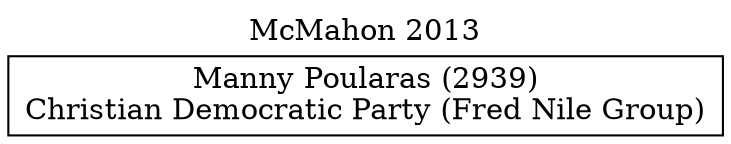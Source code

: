 // House preference flow
digraph "Manny Poularas (2939)_McMahon_2013" {
	graph [label="McMahon 2013" labelloc=t mclimit=10]
	node [shape=box]
	"Manny Poularas (2939)" [label="Manny Poularas (2939)
Christian Democratic Party (Fred Nile Group)"]
}
